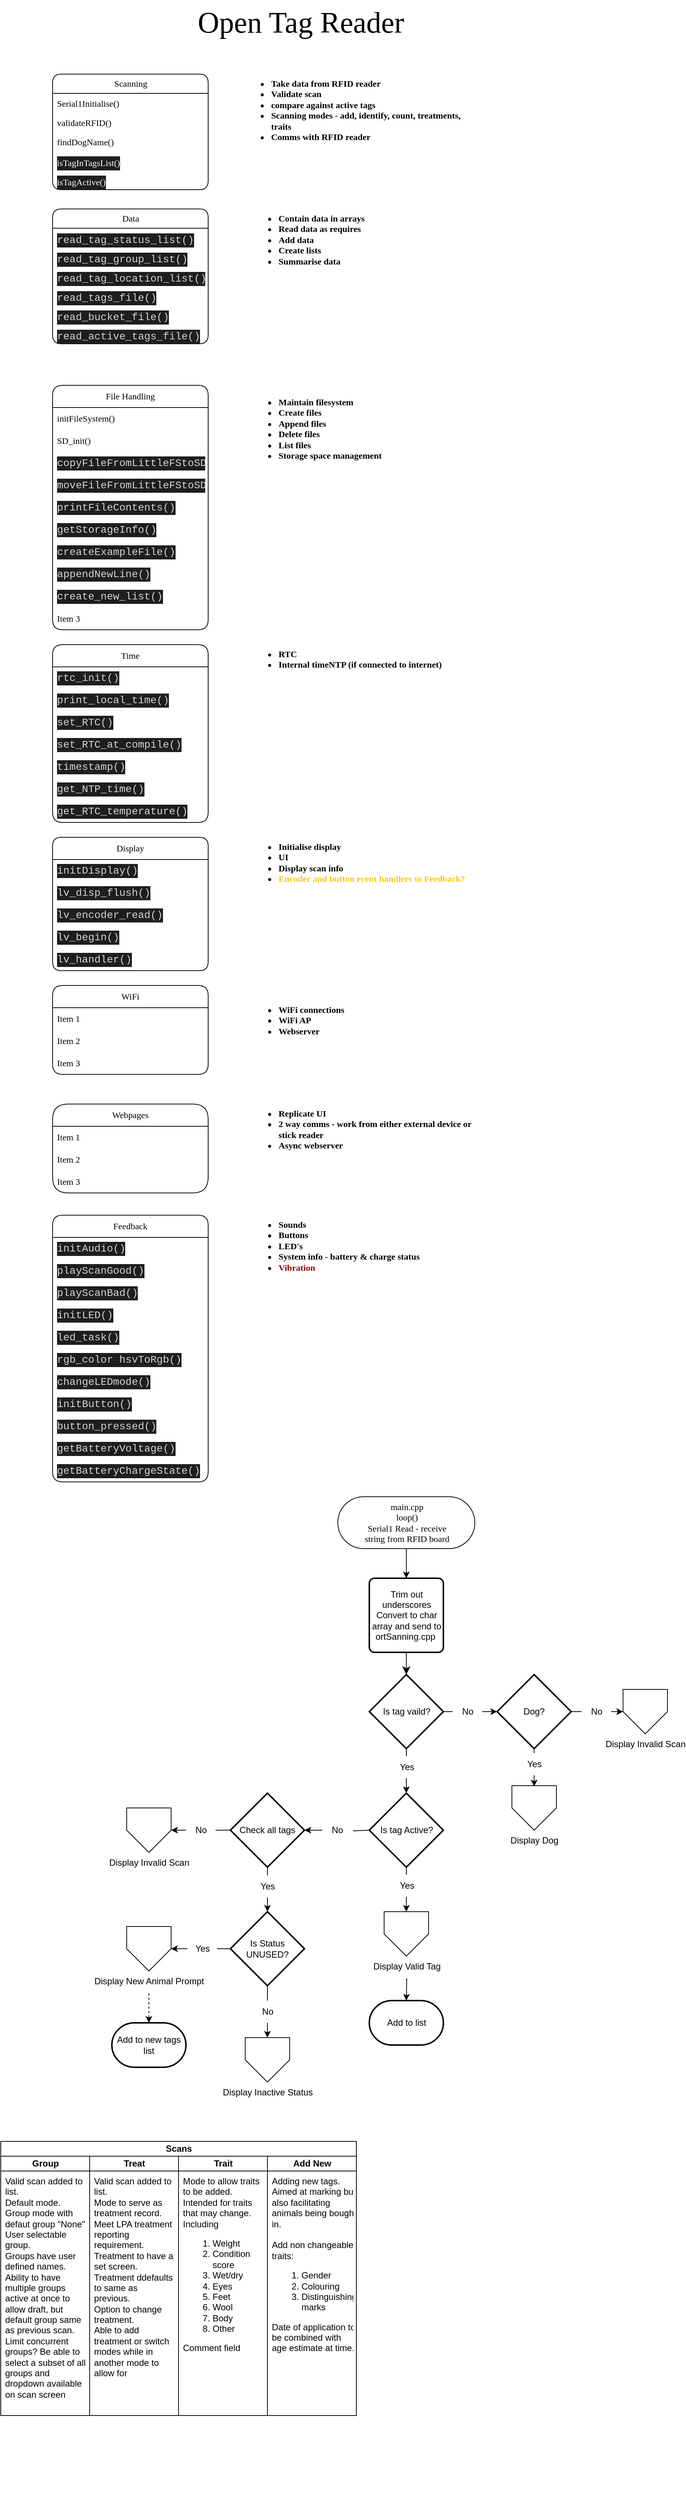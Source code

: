 <mxfile>
    <diagram id="8MS1eecIBBOjP_tPHI2X" name="Page-1">
        <mxGraphModel dx="632" dy="497" grid="1" gridSize="10" guides="1" tooltips="1" connect="1" arrows="1" fold="1" page="1" pageScale="1" pageWidth="1169" pageHeight="1654" math="0" shadow="0">
            <root>
                <mxCell id="0"/>
                <mxCell id="1" parent="0"/>
                <mxCell id="49" value="Scanning" style="swimlane;fontStyle=0;childLayout=stackLayout;horizontal=1;startSize=26;fillColor=none;horizontalStack=0;resizeParent=1;resizeParentMax=0;resizeLast=0;collapsible=1;marginBottom=0;html=1;rounded=1;shadow=0;labelBackgroundColor=none;comic=0;fillStyle=solid;strokeColor=default;strokeWidth=1;fontFamily=Verdana;fontSize=12;fontColor=default;" parent="1" vertex="1">
                    <mxGeometry x="90" y="120" width="210" height="156" as="geometry"/>
                </mxCell>
                <mxCell id="50" value="Serial1Initialise()" style="text;strokeColor=none;fillColor=none;align=left;verticalAlign=top;spacingLeft=4;spacingRight=4;overflow=hidden;rotatable=0;points=[[0,0.5],[1,0.5]];portConstraint=eastwest;whiteSpace=wrap;html=1;rounded=1;shadow=0;labelBackgroundColor=none;comic=0;fillStyle=solid;strokeWidth=1;fontFamily=Verdana;fontSize=12;fontColor=default;startSize=26;" parent="49" vertex="1">
                    <mxGeometry y="26" width="210" height="26" as="geometry"/>
                </mxCell>
                <mxCell id="51" value="validateRFID()" style="text;strokeColor=none;fillColor=none;align=left;verticalAlign=top;spacingLeft=4;spacingRight=4;overflow=hidden;rotatable=0;points=[[0,0.5],[1,0.5]];portConstraint=eastwest;whiteSpace=wrap;html=1;rounded=1;shadow=0;labelBackgroundColor=none;comic=0;fillStyle=solid;strokeWidth=1;fontFamily=Verdana;fontSize=12;fontColor=default;startSize=26;" parent="49" vertex="1">
                    <mxGeometry y="52" width="210" height="26" as="geometry"/>
                </mxCell>
                <mxCell id="52" value="findDogName()" style="text;strokeColor=none;fillColor=none;align=left;verticalAlign=top;spacingLeft=4;spacingRight=4;overflow=hidden;rotatable=0;points=[[0,0.5],[1,0.5]];portConstraint=eastwest;whiteSpace=wrap;html=1;rounded=1;shadow=0;labelBackgroundColor=none;comic=0;fillStyle=solid;strokeWidth=1;fontFamily=Verdana;fontSize=12;fontColor=default;startSize=26;" parent="49" vertex="1">
                    <mxGeometry y="78" width="210" height="26" as="geometry"/>
                </mxCell>
                <mxCell id="121" value="&lt;div style=&quot;background-color: rgb(30, 30, 30); line-height: 19px;&quot;&gt;&lt;font color=&quot;#ffffff&quot; style=&quot;font-size: 12px;&quot;&gt;isTagInTagsList()&lt;/font&gt;&lt;/div&gt;" style="text;strokeColor=none;fillColor=none;align=left;verticalAlign=top;spacingLeft=4;spacingRight=4;overflow=hidden;rotatable=0;points=[[0,0.5],[1,0.5]];portConstraint=eastwest;whiteSpace=wrap;html=1;rounded=1;shadow=0;labelBackgroundColor=none;comic=0;fillStyle=solid;strokeWidth=1;fontFamily=Verdana;fontSize=12;fontColor=default;startSize=26;" parent="49" vertex="1">
                    <mxGeometry y="104" width="210" height="26" as="geometry"/>
                </mxCell>
                <mxCell id="53" value="&lt;div style=&quot;background-color: rgb(30, 30, 30); line-height: 19px;&quot;&gt;&lt;font style=&quot;font-size: 12px;&quot;&gt;isTagActive()&lt;/font&gt;&lt;/div&gt;" style="text;strokeColor=none;fillColor=none;align=left;verticalAlign=top;spacingLeft=4;spacingRight=4;overflow=hidden;rotatable=0;points=[[0,0.5],[1,0.5]];portConstraint=eastwest;whiteSpace=wrap;html=1;rounded=1;shadow=0;labelBackgroundColor=none;comic=0;fillStyle=solid;strokeWidth=1;fontFamily=Verdana;fontSize=12;fontColor=#FFFFFF;startSize=26;" parent="49" vertex="1">
                    <mxGeometry y="130" width="210" height="26" as="geometry"/>
                </mxCell>
                <mxCell id="54" value="Data" style="swimlane;fontStyle=0;childLayout=stackLayout;horizontal=1;startSize=26;fillColor=none;horizontalStack=0;resizeParent=1;resizeParentMax=0;resizeLast=0;collapsible=1;marginBottom=0;html=1;rounded=1;shadow=0;labelBackgroundColor=none;comic=0;fillStyle=solid;strokeColor=default;strokeWidth=1;fontFamily=Verdana;fontSize=12;fontColor=default;" parent="1" vertex="1">
                    <mxGeometry x="90" y="302" width="210" height="182" as="geometry"/>
                </mxCell>
                <mxCell id="55" value="&lt;div style=&quot;color: rgb(212, 212, 212); background-color: rgb(30, 30, 30); font-family: Consolas, &amp;quot;Courier New&amp;quot;, monospace; font-size: 14px; line-height: 19px;&quot;&gt;read_tag_status_list()&lt;/div&gt;" style="text;strokeColor=none;fillColor=none;align=left;verticalAlign=top;spacingLeft=4;spacingRight=4;overflow=hidden;rotatable=0;points=[[0,0.5],[1,0.5]];portConstraint=eastwest;whiteSpace=wrap;html=1;rounded=1;shadow=0;labelBackgroundColor=none;comic=0;fillStyle=solid;strokeWidth=1;fontFamily=Verdana;fontSize=12;fontColor=default;startSize=26;" parent="54" vertex="1">
                    <mxGeometry y="26" width="210" height="26" as="geometry"/>
                </mxCell>
                <mxCell id="56" value="&lt;div style=&quot;color: rgb(212, 212, 212); background-color: rgb(30, 30, 30); font-family: Consolas, &amp;quot;Courier New&amp;quot;, monospace; font-size: 14px; line-height: 19px;&quot;&gt;read_tag_group_list()&lt;/div&gt;" style="text;strokeColor=none;fillColor=none;align=left;verticalAlign=top;spacingLeft=4;spacingRight=4;overflow=hidden;rotatable=0;points=[[0,0.5],[1,0.5]];portConstraint=eastwest;whiteSpace=wrap;html=1;rounded=1;shadow=0;labelBackgroundColor=none;comic=0;fillStyle=solid;strokeWidth=1;fontFamily=Verdana;fontSize=12;fontColor=default;startSize=26;" parent="54" vertex="1">
                    <mxGeometry y="52" width="210" height="26" as="geometry"/>
                </mxCell>
                <mxCell id="57" value="&lt;div style=&quot;color: rgb(212, 212, 212); background-color: rgb(30, 30, 30); font-family: Consolas, &amp;quot;Courier New&amp;quot;, monospace; font-size: 14px; line-height: 19px;&quot;&gt;read_tag_location_list()&lt;/div&gt;" style="text;strokeColor=none;fillColor=none;align=left;verticalAlign=top;spacingLeft=4;spacingRight=4;overflow=hidden;rotatable=0;points=[[0,0.5],[1,0.5]];portConstraint=eastwest;whiteSpace=wrap;html=1;rounded=1;shadow=0;labelBackgroundColor=none;comic=0;fillStyle=solid;strokeWidth=1;fontFamily=Verdana;fontSize=12;fontColor=default;startSize=26;" parent="54" vertex="1">
                    <mxGeometry y="78" width="210" height="26" as="geometry"/>
                </mxCell>
                <mxCell id="118" value="&lt;div style=&quot;color: rgb(212, 212, 212); background-color: rgb(30, 30, 30); font-family: Consolas, &amp;quot;Courier New&amp;quot;, monospace; font-size: 14px; line-height: 19px;&quot;&gt;&lt;div style=&quot;line-height: 19px;&quot;&gt;read_tags_file()&lt;/div&gt;&lt;/div&gt;" style="text;strokeColor=none;fillColor=none;align=left;verticalAlign=top;spacingLeft=4;spacingRight=4;overflow=hidden;rotatable=0;points=[[0,0.5],[1,0.5]];portConstraint=eastwest;whiteSpace=wrap;html=1;rounded=1;shadow=0;labelBackgroundColor=none;comic=0;fillStyle=solid;strokeWidth=1;fontFamily=Verdana;fontSize=12;fontColor=default;startSize=26;" parent="54" vertex="1">
                    <mxGeometry y="104" width="210" height="26" as="geometry"/>
                </mxCell>
                <mxCell id="119" value="&lt;div style=&quot;color: rgb(212, 212, 212); background-color: rgb(30, 30, 30); font-family: Consolas, &amp;quot;Courier New&amp;quot;, monospace; font-size: 14px; line-height: 19px;&quot;&gt;&lt;div style=&quot;line-height: 19px;&quot;&gt;read_bucket_file()&lt;/div&gt;&lt;/div&gt;" style="text;strokeColor=none;fillColor=none;align=left;verticalAlign=top;spacingLeft=4;spacingRight=4;overflow=hidden;rotatable=0;points=[[0,0.5],[1,0.5]];portConstraint=eastwest;whiteSpace=wrap;html=1;rounded=1;shadow=0;labelBackgroundColor=none;comic=0;fillStyle=solid;strokeWidth=1;fontFamily=Verdana;fontSize=12;fontColor=default;startSize=26;" parent="54" vertex="1">
                    <mxGeometry y="130" width="210" height="26" as="geometry"/>
                </mxCell>
                <mxCell id="120" value="&lt;div style=&quot;color: rgb(212, 212, 212); background-color: rgb(30, 30, 30); font-family: Consolas, &amp;quot;Courier New&amp;quot;, monospace; font-size: 14px; line-height: 19px;&quot;&gt;&lt;div style=&quot;line-height: 19px;&quot;&gt;&lt;div style=&quot;line-height: 19px;&quot;&gt;read_active_tags_file()&lt;/div&gt;&lt;/div&gt;&lt;/div&gt;" style="text;strokeColor=none;fillColor=none;align=left;verticalAlign=top;spacingLeft=4;spacingRight=4;overflow=hidden;rotatable=0;points=[[0,0.5],[1,0.5]];portConstraint=eastwest;whiteSpace=wrap;html=1;rounded=1;shadow=0;labelBackgroundColor=none;comic=0;fillStyle=solid;strokeWidth=1;fontFamily=Verdana;fontSize=12;fontColor=default;startSize=26;" parent="54" vertex="1">
                    <mxGeometry y="156" width="210" height="26" as="geometry"/>
                </mxCell>
                <mxCell id="58" value="main.cpp&lt;br&gt;loop()&lt;br&gt;Serial1 Read - receive &lt;br&gt;string from RFID board" style="html=1;dashed=0;whitespace=wrap;shape=mxgraph.dfd.start;rounded=1;shadow=0;labelBackgroundColor=none;comic=0;fillStyle=solid;strokeColor=default;strokeWidth=1;fontFamily=Verdana;fontSize=12;fontColor=default;startSize=26;fillColor=none;" parent="1" vertex="1">
                    <mxGeometry x="475" y="2040" width="185" height="70" as="geometry"/>
                </mxCell>
                <mxCell id="60" value="&lt;h1 style=&quot;&quot;&gt;&lt;ul style=&quot;font-size: 12px;&quot;&gt;&lt;li&gt;Contain data in arrays&lt;/li&gt;&lt;li&gt;Read data as requires&lt;/li&gt;&lt;li&gt;Add data&lt;/li&gt;&lt;li&gt;Create lists&lt;/li&gt;&lt;li&gt;Summarise data&lt;/li&gt;&lt;/ul&gt;&lt;/h1&gt;" style="text;html=1;strokeColor=none;fillColor=none;spacing=5;spacingTop=-20;whiteSpace=wrap;overflow=hidden;rounded=0;shadow=0;labelBackgroundColor=none;comic=0;fillStyle=solid;strokeWidth=1;fontFamily=Verdana;fontSize=12;fontColor=default;startSize=26;" parent="1" vertex="1">
                    <mxGeometry x="350" y="302" width="330" height="120" as="geometry"/>
                </mxCell>
                <mxCell id="61" value="File Handling" style="swimlane;fontStyle=0;childLayout=stackLayout;horizontal=1;startSize=30;horizontalStack=0;resizeParent=1;resizeParentMax=0;resizeLast=0;collapsible=1;marginBottom=0;whiteSpace=wrap;html=1;rounded=1;shadow=0;labelBackgroundColor=none;comic=0;fillStyle=solid;strokeColor=default;strokeWidth=1;fontFamily=Verdana;fontSize=12;fontColor=default;fillColor=none;" parent="1" vertex="1">
                    <mxGeometry x="90" y="540" width="210" height="330" as="geometry"/>
                </mxCell>
                <mxCell id="62" value="initFileSystem()" style="text;strokeColor=none;fillColor=none;align=left;verticalAlign=middle;spacingLeft=4;spacingRight=4;overflow=hidden;points=[[0,0.5],[1,0.5]];portConstraint=eastwest;rotatable=0;whiteSpace=wrap;html=1;rounded=1;shadow=0;labelBackgroundColor=none;comic=0;fillStyle=solid;strokeWidth=1;fontFamily=Verdana;fontSize=12;fontColor=default;startSize=26;" parent="61" vertex="1">
                    <mxGeometry y="30" width="210" height="30" as="geometry"/>
                </mxCell>
                <mxCell id="63" value="SD_init()" style="text;strokeColor=none;fillColor=none;align=left;verticalAlign=middle;spacingLeft=4;spacingRight=4;overflow=hidden;points=[[0,0.5],[1,0.5]];portConstraint=eastwest;rotatable=0;whiteSpace=wrap;html=1;rounded=1;shadow=0;labelBackgroundColor=none;comic=0;fillStyle=solid;strokeWidth=1;fontFamily=Verdana;fontSize=12;fontColor=default;startSize=26;" parent="61" vertex="1">
                    <mxGeometry y="60" width="210" height="30" as="geometry"/>
                </mxCell>
                <mxCell id="64" value="&lt;div style=&quot;color: rgb(212, 212, 212); background-color: rgb(30, 30, 30); font-family: Consolas, &amp;quot;Courier New&amp;quot;, monospace; font-size: 14px; line-height: 19px;&quot;&gt;copyFileFromLittleFStoSD()&lt;/div&gt;" style="text;strokeColor=none;fillColor=none;align=left;verticalAlign=middle;spacingLeft=4;spacingRight=4;overflow=hidden;points=[[0,0.5],[1,0.5]];portConstraint=eastwest;rotatable=0;whiteSpace=wrap;html=1;rounded=1;shadow=0;labelBackgroundColor=none;comic=0;fillStyle=solid;strokeWidth=1;fontFamily=Verdana;fontSize=12;fontColor=default;startSize=26;" parent="61" vertex="1">
                    <mxGeometry y="90" width="210" height="30" as="geometry"/>
                </mxCell>
                <mxCell id="65" value="&lt;div style=&quot;color: rgb(212, 212, 212); background-color: rgb(30, 30, 30); font-family: Consolas, &amp;quot;Courier New&amp;quot;, monospace; font-size: 14px; line-height: 19px;&quot;&gt;moveFileFromLittleFStoSD()&lt;/div&gt;" style="text;strokeColor=none;fillColor=none;align=left;verticalAlign=middle;spacingLeft=4;spacingRight=4;overflow=hidden;points=[[0,0.5],[1,0.5]];portConstraint=eastwest;rotatable=0;whiteSpace=wrap;html=1;rounded=1;shadow=0;labelBackgroundColor=none;comic=0;fillStyle=solid;strokeWidth=1;fontFamily=Verdana;fontSize=12;fontColor=default;startSize=26;" parent="61" vertex="1">
                    <mxGeometry y="120" width="210" height="30" as="geometry"/>
                </mxCell>
                <mxCell id="66" value="&lt;div style=&quot;color: rgb(212, 212, 212); background-color: rgb(30, 30, 30); font-family: Consolas, &amp;quot;Courier New&amp;quot;, monospace; font-size: 14px; line-height: 19px;&quot;&gt;printFileContents()&lt;/div&gt;" style="text;strokeColor=none;fillColor=none;align=left;verticalAlign=middle;spacingLeft=4;spacingRight=4;overflow=hidden;points=[[0,0.5],[1,0.5]];portConstraint=eastwest;rotatable=0;whiteSpace=wrap;html=1;rounded=1;shadow=0;labelBackgroundColor=none;comic=0;fillStyle=solid;strokeWidth=1;fontFamily=Verdana;fontSize=12;fontColor=default;startSize=26;" parent="61" vertex="1">
                    <mxGeometry y="150" width="210" height="30" as="geometry"/>
                </mxCell>
                <mxCell id="67" value="&lt;div style=&quot;color: rgb(212, 212, 212); background-color: rgb(30, 30, 30); font-family: Consolas, &amp;quot;Courier New&amp;quot;, monospace; font-size: 14px; line-height: 19px;&quot;&gt;getStorageInfo()&lt;/div&gt;" style="text;strokeColor=none;fillColor=none;align=left;verticalAlign=middle;spacingLeft=4;spacingRight=4;overflow=hidden;points=[[0,0.5],[1,0.5]];portConstraint=eastwest;rotatable=0;whiteSpace=wrap;html=1;rounded=1;shadow=0;labelBackgroundColor=none;comic=0;fillStyle=solid;strokeWidth=1;fontFamily=Verdana;fontSize=12;fontColor=default;startSize=26;" parent="61" vertex="1">
                    <mxGeometry y="180" width="210" height="30" as="geometry"/>
                </mxCell>
                <mxCell id="68" value="&lt;div style=&quot;color: rgb(212, 212, 212); background-color: rgb(30, 30, 30); font-family: Consolas, &amp;quot;Courier New&amp;quot;, monospace; font-size: 14px; line-height: 19px;&quot;&gt;createExampleFile()&lt;/div&gt;" style="text;strokeColor=none;fillColor=none;align=left;verticalAlign=middle;spacingLeft=4;spacingRight=4;overflow=hidden;points=[[0,0.5],[1,0.5]];portConstraint=eastwest;rotatable=0;whiteSpace=wrap;html=1;rounded=1;shadow=0;labelBackgroundColor=none;comic=0;fillStyle=solid;strokeWidth=1;fontFamily=Verdana;fontSize=12;fontColor=default;startSize=26;" parent="61" vertex="1">
                    <mxGeometry y="210" width="210" height="30" as="geometry"/>
                </mxCell>
                <mxCell id="69" value="&lt;div style=&quot;color: rgb(212, 212, 212); background-color: rgb(30, 30, 30); font-family: Consolas, &amp;quot;Courier New&amp;quot;, monospace; font-size: 14px; line-height: 19px;&quot;&gt;appendNewLine()&lt;/div&gt;" style="text;strokeColor=none;fillColor=none;align=left;verticalAlign=middle;spacingLeft=4;spacingRight=4;overflow=hidden;points=[[0,0.5],[1,0.5]];portConstraint=eastwest;rotatable=0;whiteSpace=wrap;html=1;rounded=1;shadow=0;labelBackgroundColor=none;comic=0;fillStyle=solid;strokeWidth=1;fontFamily=Verdana;fontSize=12;fontColor=default;startSize=26;" parent="61" vertex="1">
                    <mxGeometry y="240" width="210" height="30" as="geometry"/>
                </mxCell>
                <mxCell id="70" value="&lt;div style=&quot;color: rgb(212, 212, 212); background-color: rgb(30, 30, 30); font-family: Consolas, &amp;quot;Courier New&amp;quot;, monospace; font-size: 14px; line-height: 19px;&quot;&gt;create_new_list()&lt;/div&gt;" style="text;strokeColor=none;fillColor=none;align=left;verticalAlign=middle;spacingLeft=4;spacingRight=4;overflow=hidden;points=[[0,0.5],[1,0.5]];portConstraint=eastwest;rotatable=0;whiteSpace=wrap;html=1;rounded=1;shadow=0;labelBackgroundColor=none;comic=0;fillStyle=solid;strokeWidth=1;fontFamily=Verdana;fontSize=12;fontColor=default;startSize=26;" parent="61" vertex="1">
                    <mxGeometry y="270" width="210" height="30" as="geometry"/>
                </mxCell>
                <mxCell id="71" value="Item 3" style="text;strokeColor=none;fillColor=none;align=left;verticalAlign=middle;spacingLeft=4;spacingRight=4;overflow=hidden;points=[[0,0.5],[1,0.5]];portConstraint=eastwest;rotatable=0;whiteSpace=wrap;html=1;rounded=1;shadow=0;labelBackgroundColor=none;comic=0;fillStyle=solid;strokeWidth=1;fontFamily=Verdana;fontSize=12;fontColor=default;startSize=26;" parent="61" vertex="1">
                    <mxGeometry y="300" width="210" height="30" as="geometry"/>
                </mxCell>
                <mxCell id="72" value="&lt;h1 style=&quot;&quot;&gt;&lt;ul style=&quot;font-size: 12px;&quot;&gt;&lt;li&gt;Maintain filesystem&lt;/li&gt;&lt;li&gt;Create files&lt;/li&gt;&lt;li&gt;Append files&lt;/li&gt;&lt;li&gt;Delete files&lt;/li&gt;&lt;li&gt;List files&lt;/li&gt;&lt;li&gt;Storage space management&lt;/li&gt;&lt;/ul&gt;&lt;/h1&gt;" style="text;html=1;strokeColor=none;fillColor=none;spacing=5;spacingTop=-20;whiteSpace=wrap;overflow=hidden;rounded=0;shadow=0;labelBackgroundColor=none;comic=0;fillStyle=solid;strokeWidth=1;fontFamily=Verdana;fontSize=12;fontColor=default;startSize=26;" parent="1" vertex="1">
                    <mxGeometry x="350" y="550" width="330" height="140" as="geometry"/>
                </mxCell>
                <mxCell id="73" value="&lt;h1 style=&quot;&quot;&gt;&lt;ul style=&quot;font-size: 12px;&quot;&gt;&lt;li&gt;Take data from RFID reader&lt;/li&gt;&lt;li&gt;Validate scan&lt;/li&gt;&lt;li&gt;compare against active tags&lt;/li&gt;&lt;li&gt;Scanning modes - add, identify, count, treatments, traits&lt;/li&gt;&lt;li&gt;Comms with RFID reader&lt;/li&gt;&lt;/ul&gt;&lt;/h1&gt;" style="text;html=1;strokeColor=none;fillColor=none;spacing=5;spacingTop=-20;whiteSpace=wrap;overflow=hidden;rounded=0;shadow=0;labelBackgroundColor=none;comic=0;fillStyle=solid;strokeWidth=1;fontFamily=Verdana;fontSize=12;fontColor=default;startSize=26;" parent="1" vertex="1">
                    <mxGeometry x="340" y="120" width="330" height="120" as="geometry"/>
                </mxCell>
                <mxCell id="75" value="Time" style="swimlane;fontStyle=0;childLayout=stackLayout;horizontal=1;startSize=30;horizontalStack=0;resizeParent=1;resizeParentMax=0;resizeLast=0;collapsible=1;marginBottom=0;whiteSpace=wrap;html=1;rounded=1;shadow=0;labelBackgroundColor=none;comic=0;fillStyle=solid;strokeColor=default;strokeWidth=1;fontFamily=Verdana;fontSize=12;fontColor=default;fillColor=none;" parent="1" vertex="1">
                    <mxGeometry x="90" y="890" width="210" height="240" as="geometry"/>
                </mxCell>
                <mxCell id="76" value="&lt;div style=&quot;color: rgb(212, 212, 212); background-color: rgb(30, 30, 30); font-family: Consolas, &amp;quot;Courier New&amp;quot;, monospace; font-size: 14px; line-height: 19px;&quot;&gt;rtc_init()&lt;/div&gt;" style="text;strokeColor=none;fillColor=none;align=left;verticalAlign=middle;spacingLeft=4;spacingRight=4;overflow=hidden;points=[[0,0.5],[1,0.5]];portConstraint=eastwest;rotatable=0;whiteSpace=wrap;html=1;rounded=1;shadow=0;labelBackgroundColor=none;comic=0;fillStyle=solid;strokeWidth=1;fontFamily=Verdana;fontSize=12;fontColor=default;startSize=26;" parent="75" vertex="1">
                    <mxGeometry y="30" width="210" height="30" as="geometry"/>
                </mxCell>
                <mxCell id="77" value="&lt;div style=&quot;color: rgb(212, 212, 212); background-color: rgb(30, 30, 30); font-family: Consolas, &amp;quot;Courier New&amp;quot;, monospace; font-size: 14px; line-height: 19px;&quot;&gt;print_local_time()&lt;/div&gt;" style="text;strokeColor=none;fillColor=none;align=left;verticalAlign=middle;spacingLeft=4;spacingRight=4;overflow=hidden;points=[[0,0.5],[1,0.5]];portConstraint=eastwest;rotatable=0;whiteSpace=wrap;html=1;rounded=1;shadow=0;labelBackgroundColor=none;comic=0;fillStyle=solid;strokeWidth=1;fontFamily=Verdana;fontSize=12;fontColor=default;startSize=26;" parent="75" vertex="1">
                    <mxGeometry y="60" width="210" height="30" as="geometry"/>
                </mxCell>
                <mxCell id="78" value="&lt;div style=&quot;color: rgb(212, 212, 212); background-color: rgb(30, 30, 30); font-family: Consolas, &amp;quot;Courier New&amp;quot;, monospace; font-size: 14px; line-height: 19px;&quot;&gt;set_RTC()&lt;/div&gt;" style="text;strokeColor=none;fillColor=none;align=left;verticalAlign=middle;spacingLeft=4;spacingRight=4;overflow=hidden;points=[[0,0.5],[1,0.5]];portConstraint=eastwest;rotatable=0;whiteSpace=wrap;html=1;rounded=1;shadow=0;labelBackgroundColor=none;comic=0;fillStyle=solid;strokeWidth=1;fontFamily=Verdana;fontSize=12;fontColor=default;startSize=26;" parent="75" vertex="1">
                    <mxGeometry y="90" width="210" height="30" as="geometry"/>
                </mxCell>
                <mxCell id="81" value="&lt;div style=&quot;color: rgb(212, 212, 212); background-color: rgb(30, 30, 30); font-family: Consolas, &amp;quot;Courier New&amp;quot;, monospace; font-size: 14px; line-height: 19px;&quot;&gt;set_RTC_at_compile()&lt;/div&gt;" style="text;strokeColor=none;fillColor=none;align=left;verticalAlign=middle;spacingLeft=4;spacingRight=4;overflow=hidden;points=[[0,0.5],[1,0.5]];portConstraint=eastwest;rotatable=0;whiteSpace=wrap;html=1;rounded=1;shadow=0;labelBackgroundColor=none;comic=0;fillStyle=solid;strokeWidth=1;fontFamily=Verdana;fontSize=12;fontColor=default;startSize=26;" parent="75" vertex="1">
                    <mxGeometry y="120" width="210" height="30" as="geometry"/>
                </mxCell>
                <mxCell id="82" value="&lt;div style=&quot;color: rgb(212, 212, 212); background-color: rgb(30, 30, 30); font-family: Consolas, &amp;quot;Courier New&amp;quot;, monospace; font-size: 14px; line-height: 19px;&quot;&gt;&lt;div style=&quot;line-height: 19px;&quot;&gt;timestamp()&lt;/div&gt;&lt;/div&gt;" style="text;strokeColor=none;fillColor=none;align=left;verticalAlign=middle;spacingLeft=4;spacingRight=4;overflow=hidden;points=[[0,0.5],[1,0.5]];portConstraint=eastwest;rotatable=0;whiteSpace=wrap;html=1;rounded=1;shadow=0;labelBackgroundColor=none;comic=0;fillStyle=solid;strokeWidth=1;fontFamily=Verdana;fontSize=12;fontColor=default;startSize=26;" parent="75" vertex="1">
                    <mxGeometry y="150" width="210" height="30" as="geometry"/>
                </mxCell>
                <mxCell id="83" value="&lt;div style=&quot;color: rgb(212, 212, 212); background-color: rgb(30, 30, 30); font-family: Consolas, &amp;quot;Courier New&amp;quot;, monospace; font-size: 14px; line-height: 19px;&quot;&gt;&lt;div style=&quot;line-height: 19px;&quot;&gt;&lt;div style=&quot;line-height: 19px;&quot;&gt;get_NTP_time()&lt;/div&gt;&lt;/div&gt;&lt;/div&gt;" style="text;strokeColor=none;fillColor=none;align=left;verticalAlign=middle;spacingLeft=4;spacingRight=4;overflow=hidden;points=[[0,0.5],[1,0.5]];portConstraint=eastwest;rotatable=0;whiteSpace=wrap;html=1;rounded=1;shadow=0;labelBackgroundColor=none;comic=0;fillStyle=solid;strokeWidth=1;fontFamily=Verdana;fontSize=12;fontColor=default;startSize=26;" parent="75" vertex="1">
                    <mxGeometry y="180" width="210" height="30" as="geometry"/>
                </mxCell>
                <mxCell id="84" value="&lt;div style=&quot;color: rgb(212, 212, 212); background-color: rgb(30, 30, 30); font-family: Consolas, &amp;quot;Courier New&amp;quot;, monospace; font-size: 14px; line-height: 19px;&quot;&gt;&lt;div style=&quot;line-height: 19px;&quot;&gt;&lt;div style=&quot;line-height: 19px;&quot;&gt;&lt;div style=&quot;line-height: 19px;&quot;&gt;get_RTC_temperature()&lt;/div&gt;&lt;/div&gt;&lt;/div&gt;&lt;/div&gt;" style="text;strokeColor=none;fillColor=none;align=left;verticalAlign=middle;spacingLeft=4;spacingRight=4;overflow=hidden;points=[[0,0.5],[1,0.5]];portConstraint=eastwest;rotatable=0;whiteSpace=wrap;html=1;rounded=1;shadow=0;labelBackgroundColor=none;comic=0;fillStyle=solid;strokeWidth=1;fontFamily=Verdana;fontSize=12;fontColor=default;startSize=26;" parent="75" vertex="1">
                    <mxGeometry y="210" width="210" height="30" as="geometry"/>
                </mxCell>
                <mxCell id="80" value="&lt;h1 style=&quot;&quot;&gt;&lt;ul style=&quot;font-size: 12px;&quot;&gt;&lt;li&gt;RTC&lt;/li&gt;&lt;li&gt;Internal timeNTP (if connected to internet)&lt;/li&gt;&lt;/ul&gt;&lt;/h1&gt;" style="text;html=1;strokeColor=none;fillColor=none;spacing=5;spacingTop=-20;whiteSpace=wrap;overflow=hidden;rounded=0;shadow=0;labelBackgroundColor=none;comic=0;fillStyle=solid;strokeWidth=1;fontFamily=Verdana;fontSize=12;fontColor=default;startSize=26;" parent="1" vertex="1">
                    <mxGeometry x="350" y="890" width="330" height="120" as="geometry"/>
                </mxCell>
                <mxCell id="85" value="Display" style="swimlane;fontStyle=0;childLayout=stackLayout;horizontal=1;startSize=30;horizontalStack=0;resizeParent=1;resizeParentMax=0;resizeLast=0;collapsible=1;marginBottom=0;whiteSpace=wrap;html=1;rounded=1;shadow=0;labelBackgroundColor=none;comic=0;fillStyle=solid;strokeColor=default;strokeWidth=1;fontFamily=Verdana;fontSize=12;fontColor=default;fillColor=none;arcSize=13;" parent="1" vertex="1">
                    <mxGeometry x="90" y="1150" width="210" height="180" as="geometry">
                        <mxRectangle x="90" y="1040" width="210" height="30" as="alternateBounds"/>
                    </mxGeometry>
                </mxCell>
                <mxCell id="86" value="&lt;div style=&quot;color: rgb(212, 212, 212); background-color: rgb(30, 30, 30); font-family: Consolas, &amp;quot;Courier New&amp;quot;, monospace; font-size: 14px; line-height: 19px;&quot;&gt;initDisplay()&lt;/div&gt;" style="text;strokeColor=none;fillColor=none;align=left;verticalAlign=middle;spacingLeft=4;spacingRight=4;overflow=hidden;points=[[0,0.5],[1,0.5]];portConstraint=eastwest;rotatable=0;whiteSpace=wrap;html=1;rounded=1;shadow=0;labelBackgroundColor=none;comic=0;fillStyle=solid;strokeWidth=1;fontFamily=Verdana;fontSize=12;fontColor=default;startSize=26;" parent="85" vertex="1">
                    <mxGeometry y="30" width="210" height="30" as="geometry"/>
                </mxCell>
                <mxCell id="87" value="&lt;div style=&quot;color: rgb(212, 212, 212); background-color: rgb(30, 30, 30); font-family: Consolas, &amp;quot;Courier New&amp;quot;, monospace; font-size: 14px; line-height: 19px;&quot;&gt;lv_disp_flush()&lt;/div&gt;" style="text;strokeColor=none;fillColor=none;align=left;verticalAlign=middle;spacingLeft=4;spacingRight=4;overflow=hidden;points=[[0,0.5],[1,0.5]];portConstraint=eastwest;rotatable=0;whiteSpace=wrap;html=1;rounded=1;shadow=0;labelBackgroundColor=none;comic=0;fillStyle=solid;strokeWidth=1;fontFamily=Verdana;fontSize=12;fontColor=default;startSize=26;" parent="85" vertex="1">
                    <mxGeometry y="60" width="210" height="30" as="geometry"/>
                </mxCell>
                <mxCell id="88" value="&lt;div style=&quot;color: rgb(212, 212, 212); background-color: rgb(30, 30, 30); font-family: Consolas, &amp;quot;Courier New&amp;quot;, monospace; font-size: 14px; line-height: 19px;&quot;&gt;lv_encoder_read()&lt;/div&gt;" style="text;strokeColor=none;fillColor=none;align=left;verticalAlign=middle;spacingLeft=4;spacingRight=4;overflow=hidden;points=[[0,0.5],[1,0.5]];portConstraint=eastwest;rotatable=0;whiteSpace=wrap;html=1;rounded=1;shadow=0;labelBackgroundColor=none;comic=0;fillStyle=solid;strokeWidth=1;fontFamily=Verdana;fontSize=12;fontColor=default;startSize=26;" parent="85" vertex="1">
                    <mxGeometry y="90" width="210" height="30" as="geometry"/>
                </mxCell>
                <mxCell id="116" value="&lt;div style=&quot;color: rgb(212, 212, 212); background-color: rgb(30, 30, 30); font-family: Consolas, &amp;quot;Courier New&amp;quot;, monospace; font-size: 14px; line-height: 19px;&quot;&gt;lv_begin()&lt;/div&gt;" style="text;strokeColor=none;fillColor=none;align=left;verticalAlign=middle;spacingLeft=4;spacingRight=4;overflow=hidden;points=[[0,0.5],[1,0.5]];portConstraint=eastwest;rotatable=0;whiteSpace=wrap;html=1;rounded=1;shadow=0;labelBackgroundColor=none;comic=0;fillStyle=solid;strokeWidth=1;fontFamily=Verdana;fontSize=12;fontColor=default;startSize=26;" parent="85" vertex="1">
                    <mxGeometry y="120" width="210" height="30" as="geometry"/>
                </mxCell>
                <mxCell id="117" value="&lt;div style=&quot;color: rgb(212, 212, 212); background-color: rgb(30, 30, 30); font-family: Consolas, &amp;quot;Courier New&amp;quot;, monospace; font-size: 14px; line-height: 19px;&quot;&gt;&lt;div style=&quot;line-height: 19px;&quot;&gt;lv_handler()&lt;/div&gt;&lt;/div&gt;" style="text;strokeColor=none;fillColor=none;align=left;verticalAlign=middle;spacingLeft=4;spacingRight=4;overflow=hidden;points=[[0,0.5],[1,0.5]];portConstraint=eastwest;rotatable=0;whiteSpace=wrap;html=1;rounded=1;shadow=0;labelBackgroundColor=none;comic=0;fillStyle=solid;strokeWidth=1;fontFamily=Verdana;fontSize=12;fontColor=default;startSize=26;" parent="85" vertex="1">
                    <mxGeometry y="150" width="210" height="30" as="geometry"/>
                </mxCell>
                <mxCell id="89" value="&lt;h1 style=&quot;&quot;&gt;&lt;ul style=&quot;font-size: 12px;&quot;&gt;&lt;li&gt;Initialise display&lt;/li&gt;&lt;li&gt;UI&lt;/li&gt;&lt;li&gt;Display scan info&lt;/li&gt;&lt;li&gt;&lt;font color=&quot;#f7c81d&quot;&gt;Encoder and button event handlers to Feedback?&lt;/font&gt;&lt;/li&gt;&lt;/ul&gt;&lt;/h1&gt;" style="text;html=1;strokeColor=none;fillColor=none;spacing=5;spacingTop=-20;whiteSpace=wrap;overflow=hidden;rounded=0;shadow=0;labelBackgroundColor=none;comic=0;fillStyle=solid;strokeWidth=1;fontFamily=Verdana;fontSize=12;fontColor=default;startSize=26;" parent="1" vertex="1">
                    <mxGeometry x="350" y="1150" width="330" height="120" as="geometry"/>
                </mxCell>
                <mxCell id="90" value="WiFi" style="swimlane;fontStyle=0;childLayout=stackLayout;horizontal=1;startSize=30;horizontalStack=0;resizeParent=1;resizeParentMax=0;resizeLast=0;collapsible=1;marginBottom=0;whiteSpace=wrap;html=1;rounded=1;shadow=0;labelBackgroundColor=none;comic=0;fillStyle=solid;strokeColor=default;strokeWidth=1;fontFamily=Verdana;fontSize=12;fontColor=default;fillColor=none;" parent="1" vertex="1">
                    <mxGeometry x="90" y="1350" width="210" height="120" as="geometry"/>
                </mxCell>
                <mxCell id="91" value="Item 1" style="text;strokeColor=none;fillColor=none;align=left;verticalAlign=middle;spacingLeft=4;spacingRight=4;overflow=hidden;points=[[0,0.5],[1,0.5]];portConstraint=eastwest;rotatable=0;whiteSpace=wrap;html=1;rounded=1;shadow=0;labelBackgroundColor=none;comic=0;fillStyle=solid;strokeWidth=1;fontFamily=Verdana;fontSize=12;fontColor=default;startSize=26;" parent="90" vertex="1">
                    <mxGeometry y="30" width="210" height="30" as="geometry"/>
                </mxCell>
                <mxCell id="92" value="Item 2" style="text;strokeColor=none;fillColor=none;align=left;verticalAlign=middle;spacingLeft=4;spacingRight=4;overflow=hidden;points=[[0,0.5],[1,0.5]];portConstraint=eastwest;rotatable=0;whiteSpace=wrap;html=1;rounded=1;shadow=0;labelBackgroundColor=none;comic=0;fillStyle=solid;strokeWidth=1;fontFamily=Verdana;fontSize=12;fontColor=default;startSize=26;" parent="90" vertex="1">
                    <mxGeometry y="60" width="210" height="30" as="geometry"/>
                </mxCell>
                <mxCell id="93" value="Item 3" style="text;strokeColor=none;fillColor=none;align=left;verticalAlign=middle;spacingLeft=4;spacingRight=4;overflow=hidden;points=[[0,0.5],[1,0.5]];portConstraint=eastwest;rotatable=0;whiteSpace=wrap;html=1;rounded=1;shadow=0;labelBackgroundColor=none;comic=0;fillStyle=solid;strokeWidth=1;fontFamily=Verdana;fontSize=12;fontColor=default;startSize=26;" parent="90" vertex="1">
                    <mxGeometry y="90" width="210" height="30" as="geometry"/>
                </mxCell>
                <mxCell id="94" value="&lt;h1 style=&quot;&quot;&gt;&lt;ul style=&quot;font-size: 12px;&quot;&gt;&lt;li&gt;WiFi connections&lt;/li&gt;&lt;li&gt;WiFi AP&lt;/li&gt;&lt;li&gt;Webserver&lt;/li&gt;&lt;/ul&gt;&lt;/h1&gt;" style="text;html=1;strokeColor=none;fillColor=none;spacing=5;spacingTop=-20;whiteSpace=wrap;overflow=hidden;rounded=0;shadow=0;labelBackgroundColor=none;comic=0;fillStyle=solid;strokeWidth=1;fontFamily=Verdana;fontSize=12;fontColor=default;startSize=26;" parent="1" vertex="1">
                    <mxGeometry x="350" y="1370" width="330" height="120" as="geometry"/>
                </mxCell>
                <mxCell id="95" value="Webpages" style="swimlane;fontStyle=0;childLayout=stackLayout;horizontal=1;startSize=30;horizontalStack=0;resizeParent=1;resizeParentMax=0;resizeLast=0;collapsible=1;marginBottom=0;whiteSpace=wrap;html=1;rounded=1;shadow=0;labelBackgroundColor=none;comic=0;fillStyle=solid;strokeColor=default;strokeWidth=1;fontFamily=Verdana;fontSize=12;fontColor=default;fillColor=none;arcSize=23;" parent="1" vertex="1">
                    <mxGeometry x="90" y="1510" width="210" height="120" as="geometry"/>
                </mxCell>
                <mxCell id="96" value="Item 1" style="text;strokeColor=none;fillColor=none;align=left;verticalAlign=middle;spacingLeft=4;spacingRight=4;overflow=hidden;points=[[0,0.5],[1,0.5]];portConstraint=eastwest;rotatable=0;whiteSpace=wrap;html=1;rounded=1;shadow=0;labelBackgroundColor=none;comic=0;fillStyle=solid;strokeWidth=1;fontFamily=Verdana;fontSize=12;fontColor=default;startSize=26;" parent="95" vertex="1">
                    <mxGeometry y="30" width="210" height="30" as="geometry"/>
                </mxCell>
                <mxCell id="97" value="Item 2" style="text;strokeColor=none;fillColor=none;align=left;verticalAlign=middle;spacingLeft=4;spacingRight=4;overflow=hidden;points=[[0,0.5],[1,0.5]];portConstraint=eastwest;rotatable=0;whiteSpace=wrap;html=1;rounded=1;shadow=0;labelBackgroundColor=none;comic=0;fillStyle=solid;strokeWidth=1;fontFamily=Verdana;fontSize=12;fontColor=default;startSize=26;" parent="95" vertex="1">
                    <mxGeometry y="60" width="210" height="30" as="geometry"/>
                </mxCell>
                <mxCell id="98" value="Item 3" style="text;strokeColor=none;fillColor=none;align=left;verticalAlign=middle;spacingLeft=4;spacingRight=4;overflow=hidden;points=[[0,0.5],[1,0.5]];portConstraint=eastwest;rotatable=0;whiteSpace=wrap;html=1;rounded=1;shadow=0;labelBackgroundColor=none;comic=0;fillStyle=solid;strokeWidth=1;fontFamily=Verdana;fontSize=12;fontColor=default;startSize=26;" parent="95" vertex="1">
                    <mxGeometry y="90" width="210" height="30" as="geometry"/>
                </mxCell>
                <mxCell id="99" value="&lt;h1 style=&quot;&quot;&gt;&lt;ul style=&quot;font-size: 12px;&quot;&gt;&lt;li&gt;Replicate UI&lt;/li&gt;&lt;li&gt;2 way comms - work from either external device or stick reader&lt;/li&gt;&lt;li&gt;Async webserver&lt;/li&gt;&lt;/ul&gt;&lt;/h1&gt;" style="text;html=1;strokeColor=none;fillColor=none;spacing=5;spacingTop=-20;whiteSpace=wrap;overflow=hidden;rounded=0;shadow=0;labelBackgroundColor=none;comic=0;fillStyle=solid;strokeWidth=1;fontFamily=Verdana;fontSize=12;fontColor=default;startSize=26;" parent="1" vertex="1">
                    <mxGeometry x="350" y="1510" width="330" height="120" as="geometry"/>
                </mxCell>
                <mxCell id="100" value="Feedback" style="swimlane;fontStyle=0;childLayout=stackLayout;horizontal=1;startSize=30;horizontalStack=0;resizeParent=1;resizeParentMax=0;resizeLast=0;collapsible=1;marginBottom=0;whiteSpace=wrap;html=1;rounded=1;shadow=0;labelBackgroundColor=none;comic=0;fillStyle=solid;strokeColor=default;strokeWidth=1;fontFamily=Verdana;fontSize=12;fontColor=default;fillColor=none;" parent="1" vertex="1">
                    <mxGeometry x="90" y="1660" width="210" height="360" as="geometry"/>
                </mxCell>
                <mxCell id="101" value="&lt;div style=&quot;color: rgb(212, 212, 212); background-color: rgb(30, 30, 30); font-family: Consolas, &amp;quot;Courier New&amp;quot;, monospace; font-size: 14px; line-height: 19px;&quot;&gt;initAudio()&lt;/div&gt;" style="text;strokeColor=none;fillColor=none;align=left;verticalAlign=middle;spacingLeft=4;spacingRight=4;overflow=hidden;points=[[0,0.5],[1,0.5]];portConstraint=eastwest;rotatable=0;whiteSpace=wrap;html=1;rounded=1;shadow=0;labelBackgroundColor=none;comic=0;fillStyle=solid;strokeWidth=1;fontFamily=Verdana;fontSize=12;fontColor=default;startSize=26;" parent="100" vertex="1">
                    <mxGeometry y="30" width="210" height="30" as="geometry"/>
                </mxCell>
                <mxCell id="102" value="&lt;div style=&quot;color: rgb(212, 212, 212); background-color: rgb(30, 30, 30); font-family: Consolas, &amp;quot;Courier New&amp;quot;, monospace; font-size: 14px; line-height: 19px;&quot;&gt;playScanGood()&lt;/div&gt;" style="text;strokeColor=none;fillColor=none;align=left;verticalAlign=middle;spacingLeft=4;spacingRight=4;overflow=hidden;points=[[0,0.5],[1,0.5]];portConstraint=eastwest;rotatable=0;whiteSpace=wrap;html=1;rounded=1;shadow=0;labelBackgroundColor=none;comic=0;fillStyle=solid;strokeWidth=1;fontFamily=Verdana;fontSize=12;fontColor=default;startSize=26;" parent="100" vertex="1">
                    <mxGeometry y="60" width="210" height="30" as="geometry"/>
                </mxCell>
                <mxCell id="103" value="&lt;div style=&quot;color: rgb(212, 212, 212); background-color: rgb(30, 30, 30); font-family: Consolas, &amp;quot;Courier New&amp;quot;, monospace; font-size: 14px; line-height: 19px;&quot;&gt;playScanBad()&lt;/div&gt;" style="text;strokeColor=none;fillColor=none;align=left;verticalAlign=middle;spacingLeft=4;spacingRight=4;overflow=hidden;points=[[0,0.5],[1,0.5]];portConstraint=eastwest;rotatable=0;whiteSpace=wrap;html=1;rounded=1;shadow=0;labelBackgroundColor=none;comic=0;fillStyle=solid;strokeWidth=1;fontFamily=Verdana;fontSize=12;fontColor=default;startSize=26;" parent="100" vertex="1">
                    <mxGeometry y="90" width="210" height="30" as="geometry"/>
                </mxCell>
                <mxCell id="105" value="&lt;div style=&quot;color: rgb(212, 212, 212); background-color: rgb(30, 30, 30); font-family: Consolas, &amp;quot;Courier New&amp;quot;, monospace; font-size: 14px; line-height: 19px;&quot;&gt;&lt;div style=&quot;line-height: 19px;&quot;&gt;initLED()&lt;/div&gt;&lt;/div&gt;" style="text;strokeColor=none;fillColor=none;align=left;verticalAlign=middle;spacingLeft=4;spacingRight=4;overflow=hidden;points=[[0,0.5],[1,0.5]];portConstraint=eastwest;rotatable=0;whiteSpace=wrap;html=1;rounded=1;shadow=0;labelBackgroundColor=none;comic=0;fillStyle=solid;strokeWidth=1;fontFamily=Verdana;fontSize=12;fontColor=default;startSize=26;" parent="100" vertex="1">
                    <mxGeometry y="120" width="210" height="30" as="geometry"/>
                </mxCell>
                <mxCell id="106" value="&lt;div style=&quot;color: rgb(212, 212, 212); background-color: rgb(30, 30, 30); font-family: Consolas, &amp;quot;Courier New&amp;quot;, monospace; font-size: 14px; line-height: 19px;&quot;&gt;&lt;div style=&quot;line-height: 19px;&quot;&gt;led_task()&lt;/div&gt;&lt;/div&gt;" style="text;strokeColor=none;fillColor=none;align=left;verticalAlign=middle;spacingLeft=4;spacingRight=4;overflow=hidden;points=[[0,0.5],[1,0.5]];portConstraint=eastwest;rotatable=0;whiteSpace=wrap;html=1;rounded=1;shadow=0;labelBackgroundColor=none;comic=0;fillStyle=solid;strokeWidth=1;fontFamily=Verdana;fontSize=12;fontColor=default;startSize=26;" parent="100" vertex="1">
                    <mxGeometry y="150" width="210" height="30" as="geometry"/>
                </mxCell>
                <mxCell id="107" value="&lt;div style=&quot;color: rgb(212, 212, 212); background-color: rgb(30, 30, 30); font-family: Consolas, &amp;quot;Courier New&amp;quot;, monospace; font-size: 14px; line-height: 19px;&quot;&gt;&lt;div style=&quot;line-height: 19px;&quot;&gt;&lt;div style=&quot;line-height: 19px;&quot;&gt;rgb_color hsvToRgb()&lt;/div&gt;&lt;/div&gt;&lt;/div&gt;" style="text;strokeColor=none;fillColor=none;align=left;verticalAlign=middle;spacingLeft=4;spacingRight=4;overflow=hidden;points=[[0,0.5],[1,0.5]];portConstraint=eastwest;rotatable=0;whiteSpace=wrap;html=1;rounded=1;shadow=0;labelBackgroundColor=none;comic=0;fillStyle=solid;strokeWidth=1;fontFamily=Verdana;fontSize=12;fontColor=default;startSize=26;" parent="100" vertex="1">
                    <mxGeometry y="180" width="210" height="30" as="geometry"/>
                </mxCell>
                <mxCell id="108" value="&lt;div style=&quot;color: rgb(212, 212, 212); background-color: rgb(30, 30, 30); font-family: Consolas, &amp;quot;Courier New&amp;quot;, monospace; font-size: 14px; line-height: 19px;&quot;&gt;&lt;div style=&quot;line-height: 19px;&quot;&gt;&lt;div style=&quot;line-height: 19px;&quot;&gt;&lt;div style=&quot;line-height: 19px;&quot;&gt;changeLEDmode()&lt;/div&gt;&lt;/div&gt;&lt;/div&gt;&lt;/div&gt;" style="text;strokeColor=none;fillColor=none;align=left;verticalAlign=middle;spacingLeft=4;spacingRight=4;overflow=hidden;points=[[0,0.5],[1,0.5]];portConstraint=eastwest;rotatable=0;whiteSpace=wrap;html=1;rounded=1;shadow=0;labelBackgroundColor=none;comic=0;fillStyle=solid;strokeWidth=1;fontFamily=Verdana;fontSize=12;fontColor=default;startSize=26;" parent="100" vertex="1">
                    <mxGeometry y="210" width="210" height="30" as="geometry"/>
                </mxCell>
                <mxCell id="109" value="&lt;div style=&quot;color: rgb(212, 212, 212); background-color: rgb(30, 30, 30); font-family: Consolas, &amp;quot;Courier New&amp;quot;, monospace; font-size: 14px; line-height: 19px;&quot;&gt;&lt;div style=&quot;line-height: 19px;&quot;&gt;&lt;div style=&quot;line-height: 19px;&quot;&gt;&lt;div style=&quot;line-height: 19px;&quot;&gt;&lt;div style=&quot;line-height: 19px;&quot;&gt;initButton()&lt;/div&gt;&lt;/div&gt;&lt;/div&gt;&lt;/div&gt;&lt;/div&gt;" style="text;strokeColor=none;fillColor=none;align=left;verticalAlign=middle;spacingLeft=4;spacingRight=4;overflow=hidden;points=[[0,0.5],[1,0.5]];portConstraint=eastwest;rotatable=0;whiteSpace=wrap;html=1;rounded=1;shadow=0;labelBackgroundColor=none;comic=0;fillStyle=solid;strokeWidth=1;fontFamily=Verdana;fontSize=12;fontColor=default;startSize=26;" parent="100" vertex="1">
                    <mxGeometry y="240" width="210" height="30" as="geometry"/>
                </mxCell>
                <mxCell id="110" value="&lt;div style=&quot;color: rgb(212, 212, 212); background-color: rgb(30, 30, 30); font-family: Consolas, &amp;quot;Courier New&amp;quot;, monospace; font-size: 14px; line-height: 19px;&quot;&gt;&lt;div style=&quot;line-height: 19px;&quot;&gt;&lt;div style=&quot;line-height: 19px;&quot;&gt;&lt;div style=&quot;line-height: 19px;&quot;&gt;&lt;div style=&quot;line-height: 19px;&quot;&gt;button_pressed()&lt;/div&gt;&lt;/div&gt;&lt;/div&gt;&lt;/div&gt;&lt;/div&gt;" style="text;strokeColor=none;fillColor=none;align=left;verticalAlign=middle;spacingLeft=4;spacingRight=4;overflow=hidden;points=[[0,0.5],[1,0.5]];portConstraint=eastwest;rotatable=0;whiteSpace=wrap;html=1;rounded=1;shadow=0;labelBackgroundColor=none;comic=0;fillStyle=solid;strokeWidth=1;fontFamily=Verdana;fontSize=12;fontColor=default;startSize=26;" parent="100" vertex="1">
                    <mxGeometry y="270" width="210" height="30" as="geometry"/>
                </mxCell>
                <mxCell id="111" value="&lt;div style=&quot;color: rgb(212, 212, 212); background-color: rgb(30, 30, 30); font-family: Consolas, &amp;quot;Courier New&amp;quot;, monospace; font-size: 14px; line-height: 19px;&quot;&gt;&lt;div style=&quot;line-height: 19px;&quot;&gt;&lt;div style=&quot;line-height: 19px;&quot;&gt;&lt;div style=&quot;line-height: 19px;&quot;&gt;&lt;div style=&quot;line-height: 19px;&quot;&gt;&lt;div style=&quot;line-height: 19px;&quot;&gt;getBatteryVoltage()&lt;/div&gt;&lt;/div&gt;&lt;/div&gt;&lt;/div&gt;&lt;/div&gt;&lt;/div&gt;" style="text;strokeColor=none;fillColor=none;align=left;verticalAlign=middle;spacingLeft=4;spacingRight=4;overflow=hidden;points=[[0,0.5],[1,0.5]];portConstraint=eastwest;rotatable=0;whiteSpace=wrap;html=1;rounded=1;shadow=0;labelBackgroundColor=none;comic=0;fillStyle=solid;strokeWidth=1;fontFamily=Verdana;fontSize=12;fontColor=default;startSize=26;" parent="100" vertex="1">
                    <mxGeometry y="300" width="210" height="30" as="geometry"/>
                </mxCell>
                <mxCell id="112" value="&lt;div style=&quot;color: rgb(212, 212, 212); background-color: rgb(30, 30, 30); font-family: Consolas, &amp;quot;Courier New&amp;quot;, monospace; font-size: 14px; line-height: 19px;&quot;&gt;&lt;div style=&quot;line-height: 19px;&quot;&gt;&lt;div style=&quot;line-height: 19px;&quot;&gt;&lt;div style=&quot;line-height: 19px;&quot;&gt;&lt;div style=&quot;line-height: 19px;&quot;&gt;&lt;div style=&quot;line-height: 19px;&quot;&gt;&lt;div style=&quot;line-height: 19px;&quot;&gt;getBatteryChargeState() &lt;/div&gt;&lt;/div&gt;&lt;/div&gt;&lt;/div&gt;&lt;/div&gt;&lt;/div&gt;&lt;/div&gt;" style="text;strokeColor=none;fillColor=none;align=left;verticalAlign=middle;spacingLeft=4;spacingRight=4;overflow=hidden;points=[[0,0.5],[1,0.5]];portConstraint=eastwest;rotatable=0;whiteSpace=wrap;html=1;rounded=1;shadow=0;labelBackgroundColor=none;comic=0;fillStyle=solid;strokeWidth=1;fontFamily=Verdana;fontSize=12;fontColor=default;startSize=26;" parent="100" vertex="1">
                    <mxGeometry y="330" width="210" height="30" as="geometry"/>
                </mxCell>
                <mxCell id="104" value="&lt;h1 style=&quot;&quot;&gt;&lt;ul style=&quot;font-size: 12px;&quot;&gt;&lt;li&gt;Sounds&lt;/li&gt;&lt;li&gt;Buttons&lt;/li&gt;&lt;li&gt;LED's&lt;/li&gt;&lt;li&gt;System info - battery &amp;amp; charge status&lt;/li&gt;&lt;li&gt;&lt;font color=&quot;#990000&quot;&gt;Vibration&lt;/font&gt;&lt;/li&gt;&lt;/ul&gt;&lt;/h1&gt;" style="text;html=1;strokeColor=none;fillColor=none;spacing=5;spacingTop=-20;whiteSpace=wrap;overflow=hidden;rounded=0;shadow=0;labelBackgroundColor=none;comic=0;fillStyle=solid;strokeWidth=1;fontFamily=Verdana;fontSize=12;fontColor=default;startSize=26;" parent="1" vertex="1">
                    <mxGeometry x="350" y="1660" width="330" height="120" as="geometry"/>
                </mxCell>
                <mxCell id="115" value="Open Tag Reader" style="text;strokeColor=none;fillColor=none;align=left;verticalAlign=top;spacingLeft=4;spacingRight=4;overflow=hidden;rotatable=0;points=[[0,0.5],[1,0.5]];portConstraint=eastwest;whiteSpace=wrap;html=1;rounded=1;shadow=0;labelBackgroundColor=none;comic=0;fillStyle=solid;strokeWidth=1;fontFamily=Verdana;fontSize=40;fontColor=default;startSize=26;" parent="1" vertex="1">
                    <mxGeometry x="280" y="20" width="440" height="60" as="geometry"/>
                </mxCell>
                <mxCell id="122" value="Is tag vaild?" style="strokeWidth=2;html=1;shape=mxgraph.flowchart.decision;whiteSpace=wrap;" vertex="1" parent="1">
                    <mxGeometry x="517.5" y="2280" width="100" height="100" as="geometry"/>
                </mxCell>
                <mxCell id="123" value="Trim out underscores&lt;br&gt;Convert to char array and send to ortSanning.cpp&amp;nbsp;" style="rounded=1;whiteSpace=wrap;html=1;absoluteArcSize=1;arcSize=14;strokeWidth=2;" vertex="1" parent="1">
                    <mxGeometry x="517.5" y="2150" width="100" height="100" as="geometry"/>
                </mxCell>
                <mxCell id="125" value="" style="edgeStyle=segmentEdgeStyle;endArrow=classic;html=1;curved=0;rounded=0;endSize=8;startSize=8;exitX=0.5;exitY=1;exitDx=0;exitDy=0;entryX=0.5;entryY=0;entryDx=0;entryDy=0;entryPerimeter=0;" edge="1" parent="1" source="123" target="122">
                    <mxGeometry width="50" height="50" relative="1" as="geometry">
                        <mxPoint x="480" y="2380" as="sourcePoint"/>
                        <mxPoint x="530" y="2330" as="targetPoint"/>
                    </mxGeometry>
                </mxCell>
                <mxCell id="126" value="" style="endArrow=classic;html=1;exitX=0.5;exitY=0.5;exitDx=0;exitDy=35;exitPerimeter=0;entryX=0.5;entryY=0;entryDx=0;entryDy=0;" edge="1" parent="1" source="58" target="123">
                    <mxGeometry width="50" height="50" relative="1" as="geometry">
                        <mxPoint x="480" y="2280" as="sourcePoint"/>
                        <mxPoint x="530" y="2230" as="targetPoint"/>
                    </mxGeometry>
                </mxCell>
                <mxCell id="127" value="Is tag Active?" style="strokeWidth=2;html=1;shape=mxgraph.flowchart.decision;whiteSpace=wrap;" vertex="1" parent="1">
                    <mxGeometry x="517.5" y="2440" width="100" height="100" as="geometry"/>
                </mxCell>
                <mxCell id="128" value="Dog?" style="strokeWidth=2;html=1;shape=mxgraph.flowchart.decision;whiteSpace=wrap;" vertex="1" parent="1">
                    <mxGeometry x="690" y="2280" width="100" height="100" as="geometry"/>
                </mxCell>
                <mxCell id="132" value="" style="endArrow=classic;html=1;exitX=1;exitY=0.5;exitDx=0;exitDy=0;exitPerimeter=0;entryX=0;entryY=0.5;entryDx=0;entryDy=0;entryPerimeter=0;startArrow=none;" edge="1" parent="1" source="133" target="128">
                    <mxGeometry width="50" height="50" relative="1" as="geometry">
                        <mxPoint x="620" y="2320" as="sourcePoint"/>
                        <mxPoint x="670" y="2270" as="targetPoint"/>
                    </mxGeometry>
                </mxCell>
                <mxCell id="134" value="" style="endArrow=classic;html=1;exitX=0.5;exitY=1;exitDx=0;exitDy=0;exitPerimeter=0;entryX=0.5;entryY=0;entryDx=0;entryDy=0;entryPerimeter=0;startArrow=none;" edge="1" parent="1" source="141" target="127">
                    <mxGeometry width="50" height="50" relative="1" as="geometry">
                        <mxPoint x="480" y="2480" as="sourcePoint"/>
                        <mxPoint x="530" y="2430" as="targetPoint"/>
                    </mxGeometry>
                </mxCell>
                <mxCell id="138" value="" style="endArrow=classic;html=1;exitX=1;exitY=0.5;exitDx=0;exitDy=0;exitPerimeter=0;entryX=0;entryY=0.5;entryDx=0;entryDy=0;entryPerimeter=0;startArrow=none;" edge="1" parent="1" source="140">
                    <mxGeometry width="50" height="50" relative="1" as="geometry">
                        <mxPoint x="500" y="2480" as="sourcePoint"/>
                        <mxPoint x="860" y="2330" as="targetPoint"/>
                    </mxGeometry>
                </mxCell>
                <mxCell id="139" value="" style="endArrow=classic;html=1;exitX=0.5;exitY=1;exitDx=0;exitDy=0;exitPerimeter=0;entryX=0.5;entryY=0;entryDx=0;entryDy=0;entryPerimeter=0;startArrow=none;" edge="1" parent="1" source="142">
                    <mxGeometry width="50" height="50" relative="1" as="geometry">
                        <mxPoint x="500" y="2480" as="sourcePoint"/>
                        <mxPoint x="740" y="2431" as="targetPoint"/>
                    </mxGeometry>
                </mxCell>
                <mxCell id="143" value="" style="endArrow=none;html=1;exitX=0.5;exitY=1;exitDx=0;exitDy=0;exitPerimeter=0;entryX=0.5;entryY=0;entryDx=0;entryDy=0;entryPerimeter=0;" edge="1" parent="1" source="128" target="142">
                    <mxGeometry width="50" height="50" relative="1" as="geometry">
                        <mxPoint x="740" y="2380" as="sourcePoint"/>
                        <mxPoint x="740" y="2440" as="targetPoint"/>
                    </mxGeometry>
                </mxCell>
                <mxCell id="142" value="Yes" style="text;html=1;align=center;verticalAlign=middle;resizable=0;points=[];autosize=1;strokeColor=none;fillColor=none;" vertex="1" parent="1">
                    <mxGeometry x="720" y="2386" width="40" height="30" as="geometry"/>
                </mxCell>
                <mxCell id="144" value="" style="endArrow=none;html=1;exitX=0.5;exitY=1;exitDx=0;exitDy=0;exitPerimeter=0;entryX=0.5;entryY=0;entryDx=0;entryDy=0;entryPerimeter=0;" edge="1" parent="1" source="122" target="141">
                    <mxGeometry width="50" height="50" relative="1" as="geometry">
                        <mxPoint x="567.5" y="2380" as="sourcePoint"/>
                        <mxPoint x="567.5" y="2420" as="targetPoint"/>
                    </mxGeometry>
                </mxCell>
                <mxCell id="141" value="Yes" style="text;html=1;align=center;verticalAlign=middle;resizable=0;points=[];autosize=1;strokeColor=none;fillColor=none;" vertex="1" parent="1">
                    <mxGeometry x="547.5" y="2390" width="40" height="30" as="geometry"/>
                </mxCell>
                <mxCell id="145" value="" style="endArrow=none;html=1;exitX=1;exitY=0.5;exitDx=0;exitDy=0;exitPerimeter=0;entryX=0;entryY=0.5;entryDx=0;entryDy=0;entryPerimeter=0;" edge="1" parent="1" source="128" target="140">
                    <mxGeometry width="50" height="50" relative="1" as="geometry">
                        <mxPoint x="790" y="2330" as="sourcePoint"/>
                        <mxPoint x="840" y="2330" as="targetPoint"/>
                    </mxGeometry>
                </mxCell>
                <mxCell id="140" value="No" style="text;html=1;align=center;verticalAlign=middle;resizable=0;points=[];autosize=1;strokeColor=none;fillColor=none;" vertex="1" parent="1">
                    <mxGeometry x="804" y="2315" width="40" height="30" as="geometry"/>
                </mxCell>
                <mxCell id="146" value="" style="endArrow=none;html=1;exitX=1;exitY=0.5;exitDx=0;exitDy=0;exitPerimeter=0;entryX=0;entryY=0.5;entryDx=0;entryDy=0;entryPerimeter=0;" edge="1" parent="1" source="122" target="133">
                    <mxGeometry width="50" height="50" relative="1" as="geometry">
                        <mxPoint x="617.5" y="2330" as="sourcePoint"/>
                        <mxPoint x="670" y="2330" as="targetPoint"/>
                    </mxGeometry>
                </mxCell>
                <mxCell id="133" value="No" style="text;html=1;align=center;verticalAlign=middle;resizable=0;points=[];autosize=1;strokeColor=none;fillColor=none;" vertex="1" parent="1">
                    <mxGeometry x="630" y="2315" width="40" height="30" as="geometry"/>
                </mxCell>
                <mxCell id="148" value="Check all tags" style="strokeWidth=2;html=1;shape=mxgraph.flowchart.decision;whiteSpace=wrap;" vertex="1" parent="1">
                    <mxGeometry x="330" y="2440" width="100" height="100" as="geometry"/>
                </mxCell>
                <mxCell id="150" value="" style="endArrow=classic;html=1;entryX=1;entryY=0.5;entryDx=0;entryDy=0;entryPerimeter=0;startArrow=none;" edge="1" parent="1" source="152" target="148">
                    <mxGeometry width="50" height="50" relative="1" as="geometry">
                        <mxPoint x="450" y="2490" as="sourcePoint"/>
                        <mxPoint x="572.5" y="2625" as="targetPoint"/>
                    </mxGeometry>
                </mxCell>
                <mxCell id="151" value="" style="endArrow=none;html=1;exitX=0;exitY=0.5;exitDx=0;exitDy=0;exitPerimeter=0;entryX=1.036;entryY=0.533;entryDx=0;entryDy=0;entryPerimeter=0;" edge="1" parent="1" target="152" source="127">
                    <mxGeometry width="50" height="50" relative="1" as="geometry">
                        <mxPoint x="500" y="2625" as="sourcePoint"/>
                        <mxPoint x="552.5" y="2625" as="targetPoint"/>
                    </mxGeometry>
                </mxCell>
                <mxCell id="152" value="No" style="text;html=1;align=center;verticalAlign=middle;resizable=0;points=[];autosize=1;strokeColor=none;fillColor=none;" vertex="1" parent="1">
                    <mxGeometry x="454" y="2475" width="40" height="30" as="geometry"/>
                </mxCell>
                <mxCell id="153" value="" style="endArrow=classic;html=1;exitX=0.5;exitY=1;exitDx=0;exitDy=0;exitPerimeter=0;entryX=0.5;entryY=0;entryDx=0;entryDy=0;entryPerimeter=0;startArrow=none;" edge="1" parent="1" source="155">
                    <mxGeometry width="50" height="50" relative="1" as="geometry">
                        <mxPoint x="480" y="2640" as="sourcePoint"/>
                        <mxPoint x="567.5" y="2600" as="targetPoint"/>
                    </mxGeometry>
                </mxCell>
                <mxCell id="154" value="" style="endArrow=none;html=1;exitX=0.5;exitY=1;exitDx=0;exitDy=0;exitPerimeter=0;entryX=0.5;entryY=0;entryDx=0;entryDy=0;entryPerimeter=0;" edge="1" parent="1" target="155">
                    <mxGeometry width="50" height="50" relative="1" as="geometry">
                        <mxPoint x="567.5" y="2540" as="sourcePoint"/>
                        <mxPoint x="567.5" y="2580" as="targetPoint"/>
                    </mxGeometry>
                </mxCell>
                <mxCell id="155" value="Yes" style="text;html=1;align=center;verticalAlign=middle;resizable=0;points=[];autosize=1;strokeColor=none;fillColor=none;" vertex="1" parent="1">
                    <mxGeometry x="547.5" y="2550" width="40" height="30" as="geometry"/>
                </mxCell>
                <mxCell id="158" value="Display Valid Tag" style="verticalLabelPosition=bottom;verticalAlign=top;html=1;shape=offPageConnector;rounded=0;size=0.5;" vertex="1" parent="1">
                    <mxGeometry x="537.5" y="2600" width="60" height="60" as="geometry"/>
                </mxCell>
                <mxCell id="159" value="Display Dog" style="verticalLabelPosition=bottom;verticalAlign=top;html=1;shape=offPageConnector;rounded=0;size=0.5;" vertex="1" parent="1">
                    <mxGeometry x="710" y="2430" width="60" height="60" as="geometry"/>
                </mxCell>
                <mxCell id="160" value="Display Invalid Scan" style="verticalLabelPosition=bottom;verticalAlign=top;html=1;shape=offPageConnector;rounded=0;size=0.5;" vertex="1" parent="1">
                    <mxGeometry x="860" y="2300" width="60" height="60" as="geometry"/>
                </mxCell>
                <mxCell id="163" value="Display Invalid Scan" style="verticalLabelPosition=bottom;verticalAlign=top;html=1;shape=offPageConnector;rounded=0;size=0.5;" vertex="1" parent="1">
                    <mxGeometry x="190" y="2460" width="60" height="60" as="geometry"/>
                </mxCell>
                <mxCell id="164" value="" style="endArrow=classic;html=1;exitX=0;exitY=0.5;exitDx=0;exitDy=0;exitPerimeter=0;entryX=1;entryY=0.5;entryDx=0;entryDy=0;startArrow=none;" edge="1" parent="1" source="162" target="163">
                    <mxGeometry width="50" height="50" relative="1" as="geometry">
                        <mxPoint x="230" y="2550" as="sourcePoint"/>
                        <mxPoint x="280" y="2500" as="targetPoint"/>
                    </mxGeometry>
                </mxCell>
                <mxCell id="165" value="" style="endArrow=none;html=1;exitX=0;exitY=0.5;exitDx=0;exitDy=0;exitPerimeter=0;entryX=1;entryY=0.5;entryDx=0;entryDy=0;" edge="1" parent="1" source="148" target="162">
                    <mxGeometry width="50" height="50" relative="1" as="geometry">
                        <mxPoint x="330.0" y="2490.0" as="sourcePoint"/>
                        <mxPoint x="250.0" y="2490.0" as="targetPoint"/>
                    </mxGeometry>
                </mxCell>
                <mxCell id="162" value="No" style="text;html=1;align=center;verticalAlign=middle;resizable=0;points=[];autosize=1;strokeColor=none;fillColor=none;" vertex="1" parent="1">
                    <mxGeometry x="270" y="2475" width="40" height="30" as="geometry"/>
                </mxCell>
                <mxCell id="166" value="Is Status UNUSED?" style="strokeWidth=2;html=1;shape=mxgraph.flowchart.decision;whiteSpace=wrap;" vertex="1" parent="1">
                    <mxGeometry x="330" y="2600" width="100" height="100" as="geometry"/>
                </mxCell>
                <mxCell id="167" value="" style="endArrow=classic;html=1;exitX=0.5;exitY=1;exitDx=0;exitDy=0;exitPerimeter=0;entryX=0.5;entryY=0;entryDx=0;entryDy=0;entryPerimeter=0;startArrow=none;" edge="1" parent="1" source="168" target="166">
                    <mxGeometry width="50" height="50" relative="1" as="geometry">
                        <mxPoint x="470" y="2620" as="sourcePoint"/>
                        <mxPoint x="520" y="2570" as="targetPoint"/>
                    </mxGeometry>
                </mxCell>
                <mxCell id="169" value="" style="endArrow=none;html=1;exitX=0.5;exitY=1;exitDx=0;exitDy=0;exitPerimeter=0;entryX=0.5;entryY=0;entryDx=0;entryDy=0;entryPerimeter=0;" edge="1" parent="1" source="148" target="168">
                    <mxGeometry width="50" height="50" relative="1" as="geometry">
                        <mxPoint x="380.0" y="2540.0" as="sourcePoint"/>
                        <mxPoint x="380.0" y="2600.0" as="targetPoint"/>
                    </mxGeometry>
                </mxCell>
                <mxCell id="168" value="Yes" style="text;html=1;align=center;verticalAlign=middle;resizable=0;points=[];autosize=1;strokeColor=none;fillColor=none;" vertex="1" parent="1">
                    <mxGeometry x="360" y="2551" width="40" height="30" as="geometry"/>
                </mxCell>
                <mxCell id="170" value="Display New Animal Prompt" style="verticalLabelPosition=bottom;verticalAlign=top;html=1;shape=offPageConnector;rounded=0;size=0.5;" vertex="1" parent="1">
                    <mxGeometry x="190" y="2620" width="60" height="60" as="geometry"/>
                </mxCell>
                <mxCell id="171" value="" style="endArrow=classic;html=1;exitX=0;exitY=0.5;exitDx=0;exitDy=0;exitPerimeter=0;entryX=1;entryY=0.5;entryDx=0;entryDy=0;startArrow=none;" edge="1" parent="1" source="172" target="170">
                    <mxGeometry width="50" height="50" relative="1" as="geometry">
                        <mxPoint x="320" y="2610" as="sourcePoint"/>
                        <mxPoint x="370" y="2560" as="targetPoint"/>
                    </mxGeometry>
                </mxCell>
                <mxCell id="173" value="" style="endArrow=none;html=1;exitX=0;exitY=0.5;exitDx=0;exitDy=0;exitPerimeter=0;entryX=1;entryY=0.5;entryDx=0;entryDy=0;" edge="1" parent="1" source="166" target="172">
                    <mxGeometry width="50" height="50" relative="1" as="geometry">
                        <mxPoint x="330.0" y="2650.0" as="sourcePoint"/>
                        <mxPoint x="250.0" y="2650.0" as="targetPoint"/>
                    </mxGeometry>
                </mxCell>
                <mxCell id="172" value="Yes" style="text;html=1;align=center;verticalAlign=middle;resizable=0;points=[];autosize=1;strokeColor=none;fillColor=none;" vertex="1" parent="1">
                    <mxGeometry x="272" y="2635" width="40" height="30" as="geometry"/>
                </mxCell>
                <mxCell id="176" value="" style="endArrow=classic;html=1;exitX=0.5;exitY=1;exitDx=0;exitDy=0;exitPerimeter=0;entryX=0.5;entryY=0;entryDx=0;entryDy=0;startArrow=none;" edge="1" parent="1" source="177">
                    <mxGeometry width="50" height="50" relative="1" as="geometry">
                        <mxPoint x="400" y="2715" as="sourcePoint"/>
                        <mxPoint x="380.0" y="2770.0" as="targetPoint"/>
                    </mxGeometry>
                </mxCell>
                <mxCell id="178" value="" style="endArrow=none;html=1;exitX=0.5;exitY=1;exitDx=0;exitDy=0;exitPerimeter=0;entryX=0.5;entryY=0;entryDx=0;entryDy=0;" edge="1" parent="1" source="166" target="177">
                    <mxGeometry width="50" height="50" relative="1" as="geometry">
                        <mxPoint x="380.0" y="2700.0" as="sourcePoint"/>
                        <mxPoint x="380.0" y="2770.0" as="targetPoint"/>
                    </mxGeometry>
                </mxCell>
                <mxCell id="177" value="No" style="text;html=1;align=center;verticalAlign=middle;resizable=0;points=[];autosize=1;strokeColor=none;fillColor=none;" vertex="1" parent="1">
                    <mxGeometry x="360" y="2720" width="40" height="30" as="geometry"/>
                </mxCell>
                <mxCell id="179" value="Display Inactive Status" style="verticalLabelPosition=bottom;verticalAlign=top;html=1;shape=offPageConnector;rounded=0;size=0.5;" vertex="1" parent="1">
                    <mxGeometry x="350" y="2770" width="60" height="60" as="geometry"/>
                </mxCell>
                <mxCell id="180" value="Add to list" style="strokeWidth=2;html=1;shape=mxgraph.flowchart.terminator;whiteSpace=wrap;" vertex="1" parent="1">
                    <mxGeometry x="517.5" y="2720" width="100" height="60" as="geometry"/>
                </mxCell>
                <mxCell id="181" value="Add to new tags list" style="strokeWidth=2;html=1;shape=mxgraph.flowchart.terminator;whiteSpace=wrap;" vertex="1" parent="1">
                    <mxGeometry x="170" y="2750" width="100" height="60" as="geometry"/>
                </mxCell>
                <mxCell id="184" value="" style="endArrow=classic;html=1;entryX=0.5;entryY=0;entryDx=0;entryDy=0;entryPerimeter=0;dashed=1;" edge="1" parent="1" target="181">
                    <mxGeometry width="50" height="50" relative="1" as="geometry">
                        <mxPoint x="220" y="2710" as="sourcePoint"/>
                        <mxPoint x="310" y="2610" as="targetPoint"/>
                    </mxGeometry>
                </mxCell>
                <mxCell id="185" value="" style="endArrow=classic;html=1;entryX=0.5;entryY=0;entryDx=0;entryDy=0;entryPerimeter=0;" edge="1" parent="1" target="180">
                    <mxGeometry width="50" height="50" relative="1" as="geometry">
                        <mxPoint x="568" y="2690" as="sourcePoint"/>
                        <mxPoint x="310" y="2610" as="targetPoint"/>
                    </mxGeometry>
                </mxCell>
                <mxCell id="186" value="Scans" style="swimlane;childLayout=stackLayout;resizeParent=1;resizeParentMax=0;startSize=20;html=1;" vertex="1" parent="1">
                    <mxGeometry x="20" y="2910" width="480" height="370" as="geometry"/>
                </mxCell>
                <mxCell id="187" value="Group" style="swimlane;startSize=20;html=1;" vertex="1" parent="186">
                    <mxGeometry y="20" width="120" height="350" as="geometry"/>
                </mxCell>
                <mxCell id="194" value="Valid scan added to list.&lt;br&gt;Default mode.&lt;br&gt;Group mode with defaut group &quot;None&quot;&lt;br&gt;User selectable group.&lt;br&gt;Groups have user defined names.&lt;br&gt;Ability to have multiple groups active at once to allow draft, but default group same as previous scan.&lt;br&gt;Limit concurrent groups? Be able to select a subset of all groups and dropdown available on scan screen&lt;br&gt;&amp;nbsp;&amp;nbsp;" style="text;strokeColor=none;fillColor=none;align=left;verticalAlign=top;spacingLeft=4;spacingRight=4;overflow=hidden;rotatable=0;points=[[0,0.5],[1,0.5]];portConstraint=eastwest;whiteSpace=wrap;html=1;" vertex="1" parent="187">
                    <mxGeometry y="20" width="120" height="440" as="geometry"/>
                </mxCell>
                <mxCell id="188" value="Treat" style="swimlane;startSize=20;html=1;" vertex="1" parent="186">
                    <mxGeometry x="120" y="20" width="120" height="350" as="geometry"/>
                </mxCell>
                <mxCell id="195" value="Valid scan added to list.&lt;br&gt;Mode to serve as treatment record.&lt;br&gt;Meet LPA treatment reporting requirement.&lt;br&gt;Treatment to have a set screen.&lt;br&gt;Treatment ddefaults to same as previous.&lt;br&gt;Option to change treatment.&lt;br&gt;Able to add treatment or switch modes while in another mode to allow for&amp;nbsp;&lt;br&gt;&amp;nbsp;&amp;nbsp;" style="text;strokeColor=none;fillColor=none;align=left;verticalAlign=top;spacingLeft=4;spacingRight=4;overflow=hidden;rotatable=0;points=[[0,0.5],[1,0.5]];portConstraint=eastwest;whiteSpace=wrap;html=1;" vertex="1" parent="188">
                    <mxGeometry y="20" width="120" height="440" as="geometry"/>
                </mxCell>
                <mxCell id="189" value="Trait" style="swimlane;startSize=20;html=1;" vertex="1" parent="186">
                    <mxGeometry x="240" y="20" width="120" height="350" as="geometry"/>
                </mxCell>
                <mxCell id="196" value="Mode to allow traits to be added.&amp;nbsp; Intended for traits that may change.&lt;br&gt;Including&amp;nbsp;&lt;br&gt;&lt;ol&gt;&lt;li&gt;Weight&lt;/li&gt;&lt;li&gt;Condition score&lt;/li&gt;&lt;li&gt;Wet/dry&lt;/li&gt;&lt;li&gt;Eyes&lt;/li&gt;&lt;li&gt;Feet&lt;/li&gt;&lt;li&gt;Wool&lt;/li&gt;&lt;li&gt;Body&lt;/li&gt;&lt;li&gt;Other&lt;/li&gt;&lt;/ol&gt;&lt;div&gt;Comment field&lt;/div&gt;" style="text;strokeColor=none;fillColor=none;align=left;verticalAlign=top;spacingLeft=4;spacingRight=4;overflow=hidden;rotatable=0;points=[[0,0.5],[1,0.5]];portConstraint=eastwest;whiteSpace=wrap;html=1;" vertex="1" parent="189">
                    <mxGeometry y="20" width="120" height="440" as="geometry"/>
                </mxCell>
                <mxCell id="190" value="Add New" style="swimlane;startSize=20;html=1;" vertex="1" parent="186">
                    <mxGeometry x="360" y="20" width="120" height="350" as="geometry"/>
                </mxCell>
                <mxCell id="199" value="Adding new tags.&amp;nbsp; Aimed at marking but also facilitating animals being bought in.&lt;br&gt;&lt;br&gt;Add non changeable traits:&lt;br&gt;&lt;ol&gt;&lt;li&gt;Gender&lt;/li&gt;&lt;li&gt;Colouring&lt;/li&gt;&lt;li&gt;Distinguishing marks&lt;/li&gt;&lt;/ol&gt;&lt;div&gt;Date of application to be combined with age estimate at time.&lt;/div&gt;" style="text;strokeColor=none;fillColor=none;align=left;verticalAlign=top;spacingLeft=4;spacingRight=4;overflow=hidden;rotatable=0;points=[[0,0.5],[1,0.5]];portConstraint=eastwest;whiteSpace=wrap;html=1;" vertex="1" parent="190">
                    <mxGeometry y="20" width="120" height="440" as="geometry"/>
                </mxCell>
            </root>
        </mxGraphModel>
    </diagram>
</mxfile>